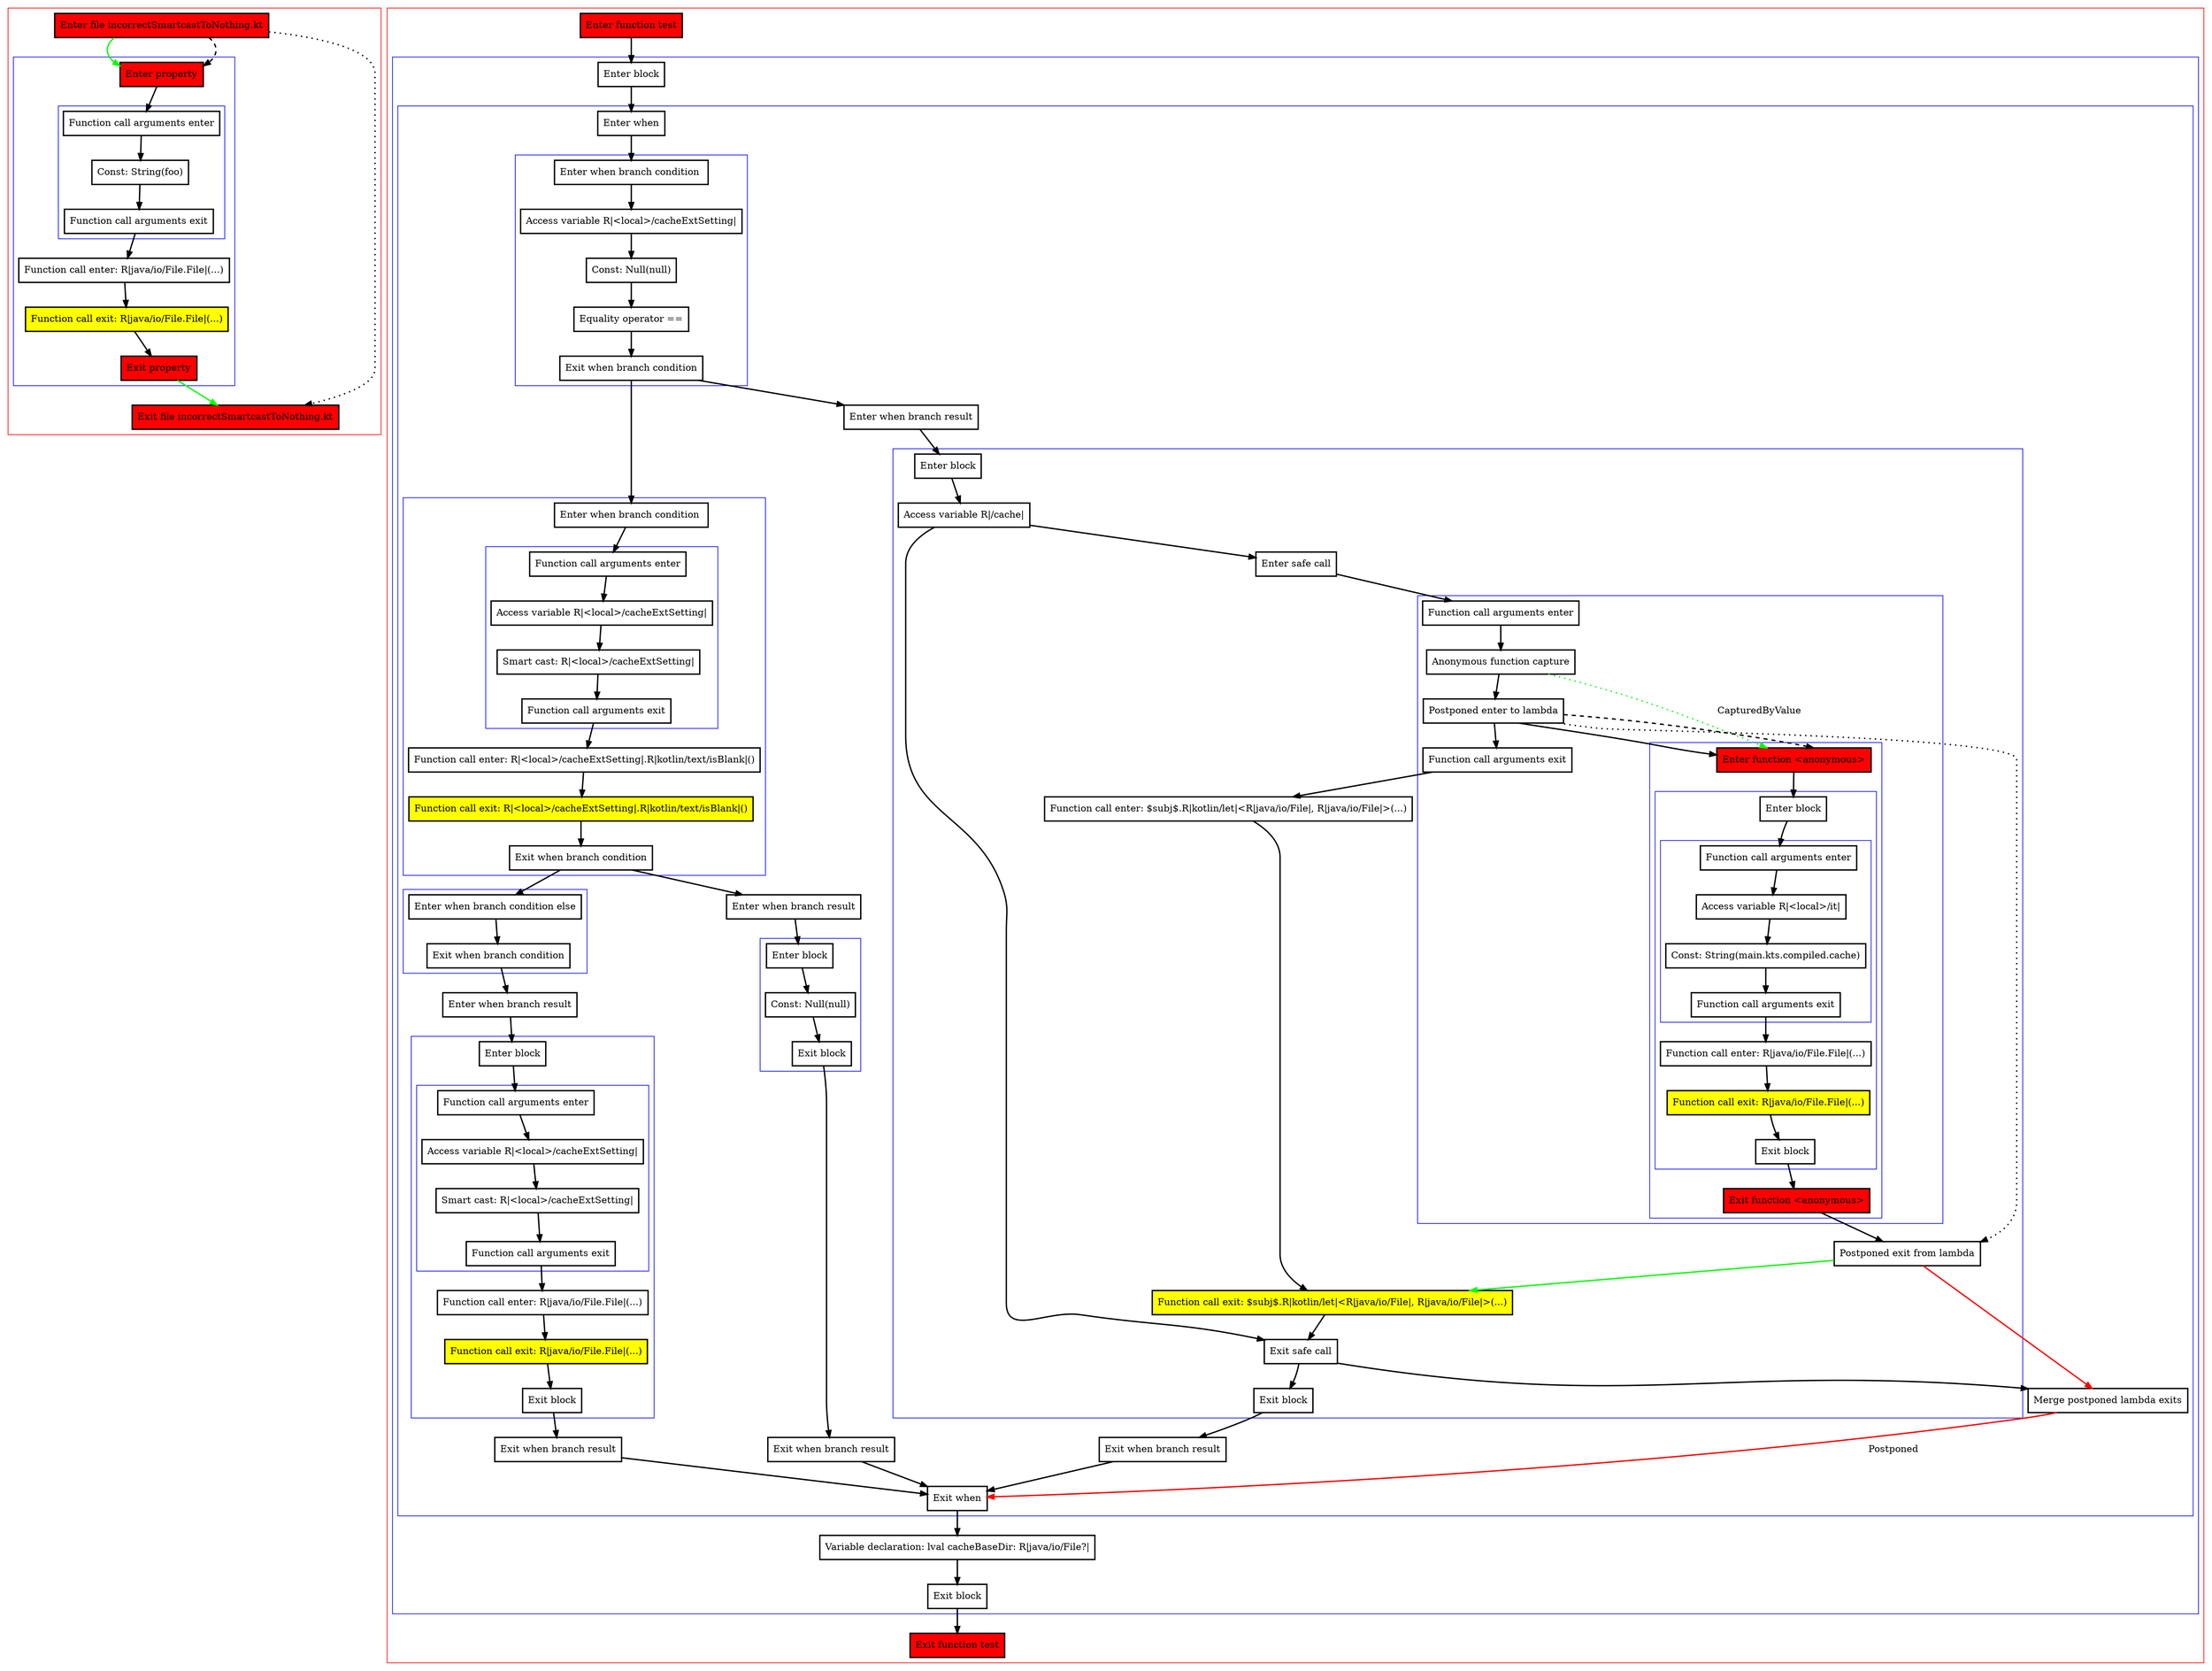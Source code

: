 digraph incorrectSmartcastToNothing_kt {
    graph [nodesep=3]
    node [shape=box penwidth=2]
    edge [penwidth=2]

    subgraph cluster_0 {
        color=red
        0 [label="Enter file incorrectSmartcastToNothing.kt" style="filled" fillcolor=red];
        subgraph cluster_1 {
            color=blue
            1 [label="Enter property" style="filled" fillcolor=red];
            subgraph cluster_2 {
                color=blue
                2 [label="Function call arguments enter"];
                3 [label="Const: String(foo)"];
                4 [label="Function call arguments exit"];
            }
            5 [label="Function call enter: R|java/io/File.File|(...)"];
            6 [label="Function call exit: R|java/io/File.File|(...)" style="filled" fillcolor=yellow];
            7 [label="Exit property" style="filled" fillcolor=red];
        }
        8 [label="Exit file incorrectSmartcastToNothing.kt" style="filled" fillcolor=red];
    }
    0 -> {1} [color=green];
    0 -> {8} [style=dotted];
    0 -> {1} [style=dashed];
    1 -> {2};
    2 -> {3};
    3 -> {4};
    4 -> {5};
    5 -> {6};
    6 -> {7};
    7 -> {8} [color=green];

    subgraph cluster_3 {
        color=red
        9 [label="Enter function test" style="filled" fillcolor=red];
        subgraph cluster_4 {
            color=blue
            10 [label="Enter block"];
            subgraph cluster_5 {
                color=blue
                11 [label="Enter when"];
                subgraph cluster_6 {
                    color=blue
                    12 [label="Enter when branch condition "];
                    13 [label="Access variable R|<local>/cacheExtSetting|"];
                    14 [label="Const: Null(null)"];
                    15 [label="Equality operator =="];
                    16 [label="Exit when branch condition"];
                }
                subgraph cluster_7 {
                    color=blue
                    17 [label="Enter when branch condition "];
                    subgraph cluster_8 {
                        color=blue
                        18 [label="Function call arguments enter"];
                        19 [label="Access variable R|<local>/cacheExtSetting|"];
                        20 [label="Smart cast: R|<local>/cacheExtSetting|"];
                        21 [label="Function call arguments exit"];
                    }
                    22 [label="Function call enter: R|<local>/cacheExtSetting|.R|kotlin/text/isBlank|()"];
                    23 [label="Function call exit: R|<local>/cacheExtSetting|.R|kotlin/text/isBlank|()" style="filled" fillcolor=yellow];
                    24 [label="Exit when branch condition"];
                }
                subgraph cluster_9 {
                    color=blue
                    25 [label="Enter when branch condition else"];
                    26 [label="Exit when branch condition"];
                }
                27 [label="Enter when branch result"];
                subgraph cluster_10 {
                    color=blue
                    28 [label="Enter block"];
                    subgraph cluster_11 {
                        color=blue
                        29 [label="Function call arguments enter"];
                        30 [label="Access variable R|<local>/cacheExtSetting|"];
                        31 [label="Smart cast: R|<local>/cacheExtSetting|"];
                        32 [label="Function call arguments exit"];
                    }
                    33 [label="Function call enter: R|java/io/File.File|(...)"];
                    34 [label="Function call exit: R|java/io/File.File|(...)" style="filled" fillcolor=yellow];
                    35 [label="Exit block"];
                }
                36 [label="Exit when branch result"];
                37 [label="Enter when branch result"];
                subgraph cluster_12 {
                    color=blue
                    38 [label="Enter block"];
                    39 [label="Const: Null(null)"];
                    40 [label="Exit block"];
                }
                41 [label="Exit when branch result"];
                42 [label="Enter when branch result"];
                subgraph cluster_13 {
                    color=blue
                    43 [label="Enter block"];
                    44 [label="Access variable R|/cache|"];
                    45 [label="Enter safe call"];
                    subgraph cluster_14 {
                        color=blue
                        46 [label="Function call arguments enter"];
                        47 [label="Anonymous function capture"];
                        48 [label="Postponed enter to lambda"];
                        subgraph cluster_15 {
                            color=blue
                            49 [label="Enter function <anonymous>" style="filled" fillcolor=red];
                            subgraph cluster_16 {
                                color=blue
                                50 [label="Enter block"];
                                subgraph cluster_17 {
                                    color=blue
                                    51 [label="Function call arguments enter"];
                                    52 [label="Access variable R|<local>/it|"];
                                    53 [label="Const: String(main.kts.compiled.cache)"];
                                    54 [label="Function call arguments exit"];
                                }
                                55 [label="Function call enter: R|java/io/File.File|(...)"];
                                56 [label="Function call exit: R|java/io/File.File|(...)" style="filled" fillcolor=yellow];
                                57 [label="Exit block"];
                            }
                            58 [label="Exit function <anonymous>" style="filled" fillcolor=red];
                        }
                        59 [label="Function call arguments exit"];
                    }
                    60 [label="Function call enter: $subj$.R|kotlin/let|<R|java/io/File|, R|java/io/File|>(...)"];
                    61 [label="Postponed exit from lambda"];
                    62 [label="Function call exit: $subj$.R|kotlin/let|<R|java/io/File|, R|java/io/File|>(...)" style="filled" fillcolor=yellow];
                    63 [label="Exit safe call"];
                    64 [label="Exit block"];
                }
                65 [label="Exit when branch result"];
                66 [label="Merge postponed lambda exits"];
                67 [label="Exit when"];
            }
            68 [label="Variable declaration: lval cacheBaseDir: R|java/io/File?|"];
            69 [label="Exit block"];
        }
        70 [label="Exit function test" style="filled" fillcolor=red];
    }
    9 -> {10};
    10 -> {11};
    11 -> {12};
    12 -> {13};
    13 -> {14};
    14 -> {15};
    15 -> {16};
    16 -> {17 42};
    17 -> {18};
    18 -> {19};
    19 -> {20};
    20 -> {21};
    21 -> {22};
    22 -> {23};
    23 -> {24};
    24 -> {25 37};
    25 -> {26};
    26 -> {27};
    27 -> {28};
    28 -> {29};
    29 -> {30};
    30 -> {31};
    31 -> {32};
    32 -> {33};
    33 -> {34};
    34 -> {35};
    35 -> {36};
    36 -> {67};
    37 -> {38};
    38 -> {39};
    39 -> {40};
    40 -> {41};
    41 -> {67};
    42 -> {43};
    43 -> {44};
    44 -> {45 63};
    45 -> {46};
    46 -> {47};
    47 -> {48};
    47 -> {49} [color=green style=dotted label="CapturedByValue"];
    48 -> {49 59};
    48 -> {61} [style=dotted];
    48 -> {49} [style=dashed];
    49 -> {50};
    50 -> {51};
    51 -> {52};
    52 -> {53};
    53 -> {54};
    54 -> {55};
    55 -> {56};
    56 -> {57};
    57 -> {58};
    58 -> {61};
    59 -> {60};
    60 -> {62};
    61 -> {62} [color=green];
    61 -> {66} [color=red];
    62 -> {63};
    63 -> {64 66};
    64 -> {65};
    65 -> {67};
    66 -> {67} [color=red label="Postponed"];
    67 -> {68};
    68 -> {69};
    69 -> {70};

}
